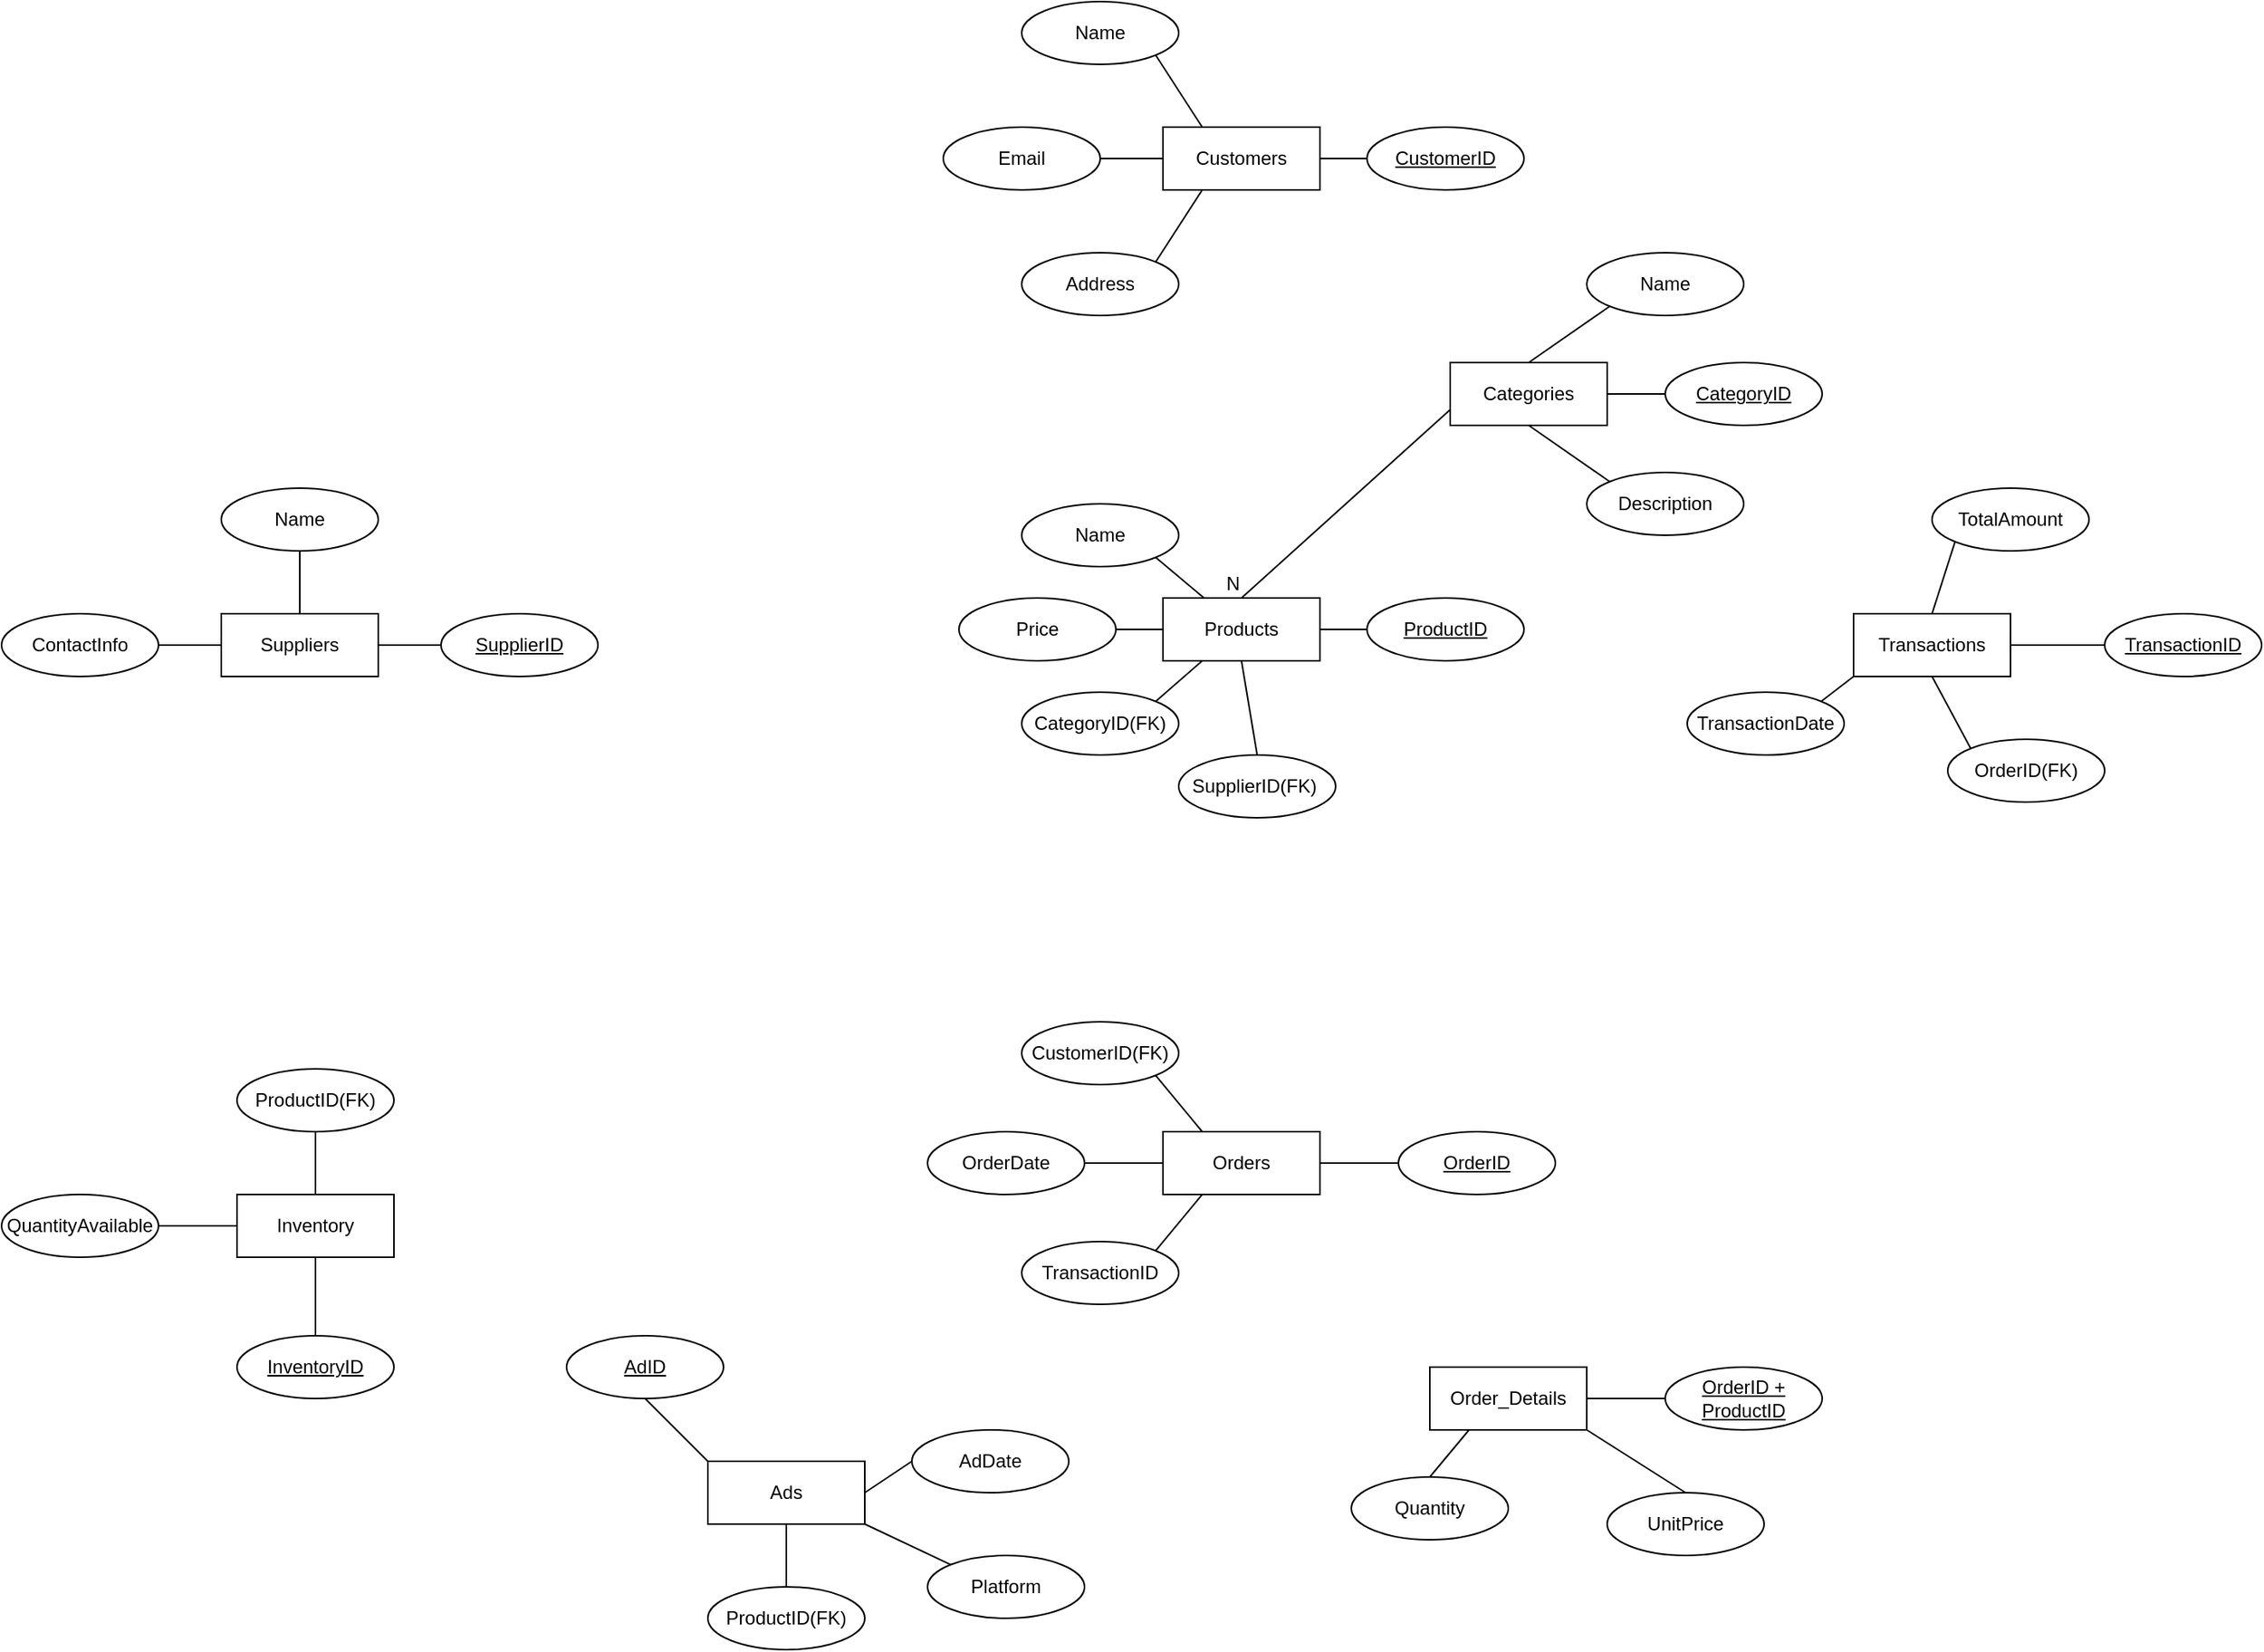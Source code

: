 <mxfile version="23.1.2" type="github">
  <diagram id="R2lEEEUBdFMjLlhIrx00" name="Page-1">
    <mxGraphModel dx="2417" dy="837" grid="1" gridSize="10" guides="1" tooltips="1" connect="1" arrows="1" fold="1" page="1" pageScale="1" pageWidth="827" pageHeight="1169" math="0" shadow="0" extFonts="Permanent Marker^https://fonts.googleapis.com/css?family=Permanent+Marker">
      <root>
        <mxCell id="0" />
        <mxCell id="1" parent="0" />
        <mxCell id="zfA8GvS_sk62KVz_93GT-23" value="Products" style="whiteSpace=wrap;html=1;align=center;" vertex="1" parent="1">
          <mxGeometry x="30" y="1060" width="100" height="40" as="geometry" />
        </mxCell>
        <mxCell id="zfA8GvS_sk62KVz_93GT-25" value="ProductID" style="ellipse;whiteSpace=wrap;html=1;align=center;fontStyle=4;" vertex="1" parent="1">
          <mxGeometry x="160" y="1060" width="100" height="40" as="geometry" />
        </mxCell>
        <mxCell id="zfA8GvS_sk62KVz_93GT-29" value="" style="endArrow=none;html=1;rounded=0;entryX=0;entryY=0.5;entryDx=0;entryDy=0;exitX=1;exitY=0.5;exitDx=0;exitDy=0;" edge="1" parent="1" source="zfA8GvS_sk62KVz_93GT-23" target="zfA8GvS_sk62KVz_93GT-25">
          <mxGeometry relative="1" as="geometry">
            <mxPoint x="50" y="1050" as="sourcePoint" />
            <mxPoint x="210" y="1050" as="targetPoint" />
          </mxGeometry>
        </mxCell>
        <mxCell id="zfA8GvS_sk62KVz_93GT-30" value="Name" style="ellipse;whiteSpace=wrap;html=1;align=center;" vertex="1" parent="1">
          <mxGeometry x="-60" y="1000" width="100" height="40" as="geometry" />
        </mxCell>
        <mxCell id="zfA8GvS_sk62KVz_93GT-31" value="Price" style="ellipse;whiteSpace=wrap;html=1;align=center;" vertex="1" parent="1">
          <mxGeometry x="-100" y="1060" width="100" height="40" as="geometry" />
        </mxCell>
        <mxCell id="zfA8GvS_sk62KVz_93GT-32" value="CategoryID(FK)" style="ellipse;whiteSpace=wrap;html=1;align=center;" vertex="1" parent="1">
          <mxGeometry x="-60" y="1120" width="100" height="40" as="geometry" />
        </mxCell>
        <mxCell id="zfA8GvS_sk62KVz_93GT-33" value="SupplierID(FK)&amp;nbsp;" style="ellipse;whiteSpace=wrap;html=1;align=center;" vertex="1" parent="1">
          <mxGeometry x="40" y="1160" width="100" height="40" as="geometry" />
        </mxCell>
        <mxCell id="zfA8GvS_sk62KVz_93GT-34" value="" style="endArrow=none;html=1;rounded=0;exitX=1;exitY=1;exitDx=0;exitDy=0;" edge="1" parent="1" source="zfA8GvS_sk62KVz_93GT-30" target="zfA8GvS_sk62KVz_93GT-23">
          <mxGeometry relative="1" as="geometry">
            <mxPoint x="50" y="1050" as="sourcePoint" />
            <mxPoint x="210" y="1050" as="targetPoint" />
          </mxGeometry>
        </mxCell>
        <mxCell id="zfA8GvS_sk62KVz_93GT-35" value="" style="endArrow=none;html=1;rounded=0;exitX=1;exitY=0.5;exitDx=0;exitDy=0;entryX=0;entryY=0.5;entryDx=0;entryDy=0;" edge="1" parent="1" source="zfA8GvS_sk62KVz_93GT-31" target="zfA8GvS_sk62KVz_93GT-23">
          <mxGeometry relative="1" as="geometry">
            <mxPoint x="60" y="1060" as="sourcePoint" />
            <mxPoint x="220" y="1060" as="targetPoint" />
          </mxGeometry>
        </mxCell>
        <mxCell id="zfA8GvS_sk62KVz_93GT-36" value="" style="endArrow=none;html=1;rounded=0;exitX=1;exitY=0;exitDx=0;exitDy=0;entryX=0.25;entryY=1;entryDx=0;entryDy=0;" edge="1" parent="1" source="zfA8GvS_sk62KVz_93GT-32" target="zfA8GvS_sk62KVz_93GT-23">
          <mxGeometry relative="1" as="geometry">
            <mxPoint x="70" y="1070" as="sourcePoint" />
            <mxPoint x="230" y="1070" as="targetPoint" />
          </mxGeometry>
        </mxCell>
        <mxCell id="zfA8GvS_sk62KVz_93GT-37" value="" style="endArrow=none;html=1;rounded=0;exitX=0.5;exitY=0;exitDx=0;exitDy=0;entryX=0.5;entryY=1;entryDx=0;entryDy=0;" edge="1" parent="1" source="zfA8GvS_sk62KVz_93GT-33" target="zfA8GvS_sk62KVz_93GT-23">
          <mxGeometry relative="1" as="geometry">
            <mxPoint x="80" y="1080" as="sourcePoint" />
            <mxPoint x="240" y="1080" as="targetPoint" />
          </mxGeometry>
        </mxCell>
        <mxCell id="zfA8GvS_sk62KVz_93GT-38" value="Customers" style="whiteSpace=wrap;html=1;align=center;" vertex="1" parent="1">
          <mxGeometry x="30" y="760" width="100" height="40" as="geometry" />
        </mxCell>
        <mxCell id="zfA8GvS_sk62KVz_93GT-39" value="CustomerID" style="ellipse;whiteSpace=wrap;html=1;align=center;fontStyle=4;" vertex="1" parent="1">
          <mxGeometry x="160" y="760" width="100" height="40" as="geometry" />
        </mxCell>
        <mxCell id="zfA8GvS_sk62KVz_93GT-40" value="Name" style="ellipse;whiteSpace=wrap;html=1;align=center;" vertex="1" parent="1">
          <mxGeometry x="-60" y="680" width="100" height="40" as="geometry" />
        </mxCell>
        <mxCell id="zfA8GvS_sk62KVz_93GT-41" value="Email" style="ellipse;whiteSpace=wrap;html=1;align=center;" vertex="1" parent="1">
          <mxGeometry x="-110" y="760" width="100" height="40" as="geometry" />
        </mxCell>
        <mxCell id="zfA8GvS_sk62KVz_93GT-42" value="Address" style="ellipse;whiteSpace=wrap;html=1;align=center;" vertex="1" parent="1">
          <mxGeometry x="-60" y="840" width="100" height="40" as="geometry" />
        </mxCell>
        <mxCell id="zfA8GvS_sk62KVz_93GT-43" value="" style="endArrow=none;html=1;rounded=0;exitX=1;exitY=0;exitDx=0;exitDy=0;entryX=0.25;entryY=1;entryDx=0;entryDy=0;" edge="1" parent="1" source="zfA8GvS_sk62KVz_93GT-42" target="zfA8GvS_sk62KVz_93GT-38">
          <mxGeometry relative="1" as="geometry">
            <mxPoint x="90" y="860.48" as="sourcePoint" />
            <mxPoint x="310" y="880" as="targetPoint" />
          </mxGeometry>
        </mxCell>
        <mxCell id="zfA8GvS_sk62KVz_93GT-44" value="" style="endArrow=none;html=1;rounded=0;exitX=1;exitY=0.5;exitDx=0;exitDy=0;entryX=0;entryY=0.5;entryDx=0;entryDy=0;" edge="1" parent="1" source="zfA8GvS_sk62KVz_93GT-41" target="zfA8GvS_sk62KVz_93GT-38">
          <mxGeometry relative="1" as="geometry">
            <mxPoint x="110" y="850" as="sourcePoint" />
            <mxPoint x="270" y="850" as="targetPoint" />
          </mxGeometry>
        </mxCell>
        <mxCell id="zfA8GvS_sk62KVz_93GT-45" value="" style="endArrow=none;html=1;rounded=0;exitX=1;exitY=1;exitDx=0;exitDy=0;entryX=0.25;entryY=0;entryDx=0;entryDy=0;" edge="1" parent="1" source="zfA8GvS_sk62KVz_93GT-40" target="zfA8GvS_sk62KVz_93GT-38">
          <mxGeometry relative="1" as="geometry">
            <mxPoint x="70" y="850" as="sourcePoint" />
            <mxPoint x="230" y="850" as="targetPoint" />
          </mxGeometry>
        </mxCell>
        <mxCell id="zfA8GvS_sk62KVz_93GT-46" value="" style="endArrow=none;html=1;rounded=0;entryX=0;entryY=0.5;entryDx=0;entryDy=0;exitX=1;exitY=0.5;exitDx=0;exitDy=0;" edge="1" parent="1" source="zfA8GvS_sk62KVz_93GT-38" target="zfA8GvS_sk62KVz_93GT-39">
          <mxGeometry relative="1" as="geometry">
            <mxPoint x="80" y="860" as="sourcePoint" />
            <mxPoint x="240" y="860" as="targetPoint" />
          </mxGeometry>
        </mxCell>
        <mxCell id="zfA8GvS_sk62KVz_93GT-47" value="Orders" style="whiteSpace=wrap;html=1;align=center;" vertex="1" parent="1">
          <mxGeometry x="30" y="1400" width="100" height="40" as="geometry" />
        </mxCell>
        <mxCell id="zfA8GvS_sk62KVz_93GT-48" value="OrderID" style="ellipse;whiteSpace=wrap;html=1;align=center;fontStyle=4;" vertex="1" parent="1">
          <mxGeometry x="180" y="1400" width="100" height="40" as="geometry" />
        </mxCell>
        <mxCell id="zfA8GvS_sk62KVz_93GT-49" value="CustomerID(FK)" style="ellipse;whiteSpace=wrap;html=1;align=center;" vertex="1" parent="1">
          <mxGeometry x="-60" y="1330" width="100" height="40" as="geometry" />
        </mxCell>
        <mxCell id="zfA8GvS_sk62KVz_93GT-50" value="OrderDate" style="ellipse;whiteSpace=wrap;html=1;align=center;" vertex="1" parent="1">
          <mxGeometry x="-120" y="1400" width="100" height="40" as="geometry" />
        </mxCell>
        <mxCell id="zfA8GvS_sk62KVz_93GT-51" value="TransactionID" style="ellipse;whiteSpace=wrap;html=1;align=center;" vertex="1" parent="1">
          <mxGeometry x="-60" y="1470" width="100" height="40" as="geometry" />
        </mxCell>
        <mxCell id="zfA8GvS_sk62KVz_93GT-52" value="" style="endArrow=none;html=1;rounded=0;entryX=0;entryY=0.5;entryDx=0;entryDy=0;exitX=1;exitY=0.5;exitDx=0;exitDy=0;" edge="1" parent="1" source="zfA8GvS_sk62KVz_93GT-50" target="zfA8GvS_sk62KVz_93GT-47">
          <mxGeometry relative="1" as="geometry">
            <mxPoint x="-30" y="1480" as="sourcePoint" />
            <mxPoint x="130" y="1480" as="targetPoint" />
          </mxGeometry>
        </mxCell>
        <mxCell id="zfA8GvS_sk62KVz_93GT-54" value="" style="endArrow=none;html=1;rounded=0;entryX=0.25;entryY=1;entryDx=0;entryDy=0;exitX=1;exitY=0;exitDx=0;exitDy=0;" edge="1" parent="1" source="zfA8GvS_sk62KVz_93GT-51" target="zfA8GvS_sk62KVz_93GT-47">
          <mxGeometry relative="1" as="geometry">
            <mxPoint x="-10" y="1430" as="sourcePoint" />
            <mxPoint x="40" y="1430" as="targetPoint" />
          </mxGeometry>
        </mxCell>
        <mxCell id="zfA8GvS_sk62KVz_93GT-55" value="" style="endArrow=none;html=1;rounded=0;entryX=0.25;entryY=0;entryDx=0;entryDy=0;exitX=1;exitY=1;exitDx=0;exitDy=0;" edge="1" parent="1" source="zfA8GvS_sk62KVz_93GT-49" target="zfA8GvS_sk62KVz_93GT-47">
          <mxGeometry relative="1" as="geometry">
            <mxPoint y="1440" as="sourcePoint" />
            <mxPoint x="50" y="1440" as="targetPoint" />
          </mxGeometry>
        </mxCell>
        <mxCell id="zfA8GvS_sk62KVz_93GT-56" value="" style="endArrow=none;html=1;rounded=0;entryX=1;entryY=0.5;entryDx=0;entryDy=0;exitX=0;exitY=0.5;exitDx=0;exitDy=0;" edge="1" parent="1" source="zfA8GvS_sk62KVz_93GT-48" target="zfA8GvS_sk62KVz_93GT-47">
          <mxGeometry relative="1" as="geometry">
            <mxPoint x="10" y="1450" as="sourcePoint" />
            <mxPoint x="60" y="1450" as="targetPoint" />
          </mxGeometry>
        </mxCell>
        <mxCell id="zfA8GvS_sk62KVz_93GT-57" value="Order_Details" style="whiteSpace=wrap;html=1;align=center;" vertex="1" parent="1">
          <mxGeometry x="200" y="1550" width="100" height="40" as="geometry" />
        </mxCell>
        <mxCell id="zfA8GvS_sk62KVz_93GT-58" value="OrderID + ProductID" style="ellipse;whiteSpace=wrap;html=1;align=center;fontStyle=4;" vertex="1" parent="1">
          <mxGeometry x="350" y="1550" width="100" height="40" as="geometry" />
        </mxCell>
        <mxCell id="zfA8GvS_sk62KVz_93GT-59" value="UnitPrice" style="ellipse;whiteSpace=wrap;html=1;align=center;" vertex="1" parent="1">
          <mxGeometry x="313" y="1630" width="100" height="40" as="geometry" />
        </mxCell>
        <mxCell id="zfA8GvS_sk62KVz_93GT-60" value="Quantity" style="ellipse;whiteSpace=wrap;html=1;align=center;" vertex="1" parent="1">
          <mxGeometry x="150" y="1620" width="100" height="40" as="geometry" />
        </mxCell>
        <mxCell id="zfA8GvS_sk62KVz_93GT-61" value="" style="endArrow=none;html=1;rounded=0;entryX=0.5;entryY=0;entryDx=0;entryDy=0;exitX=0.25;exitY=1;exitDx=0;exitDy=0;" edge="1" parent="1" source="zfA8GvS_sk62KVz_93GT-57" target="zfA8GvS_sk62KVz_93GT-60">
          <mxGeometry relative="1" as="geometry">
            <mxPoint x="20" y="1460" as="sourcePoint" />
            <mxPoint x="70" y="1460" as="targetPoint" />
          </mxGeometry>
        </mxCell>
        <mxCell id="zfA8GvS_sk62KVz_93GT-62" value="" style="endArrow=none;html=1;rounded=0;entryX=0;entryY=0.5;entryDx=0;entryDy=0;exitX=1;exitY=0.5;exitDx=0;exitDy=0;" edge="1" parent="1" source="zfA8GvS_sk62KVz_93GT-57" target="zfA8GvS_sk62KVz_93GT-58">
          <mxGeometry relative="1" as="geometry">
            <mxPoint x="30" y="1470" as="sourcePoint" />
            <mxPoint x="80" y="1470" as="targetPoint" />
          </mxGeometry>
        </mxCell>
        <mxCell id="zfA8GvS_sk62KVz_93GT-63" value="" style="endArrow=none;html=1;rounded=0;entryX=0.5;entryY=0;entryDx=0;entryDy=0;exitX=1;exitY=1;exitDx=0;exitDy=0;" edge="1" parent="1" source="zfA8GvS_sk62KVz_93GT-57" target="zfA8GvS_sk62KVz_93GT-59">
          <mxGeometry relative="1" as="geometry">
            <mxPoint x="40" y="1480" as="sourcePoint" />
            <mxPoint x="90" y="1480" as="targetPoint" />
          </mxGeometry>
        </mxCell>
        <mxCell id="zfA8GvS_sk62KVz_93GT-64" value="Transactions" style="whiteSpace=wrap;html=1;align=center;" vertex="1" parent="1">
          <mxGeometry x="470" y="1070" width="100" height="40" as="geometry" />
        </mxCell>
        <mxCell id="zfA8GvS_sk62KVz_93GT-65" value="TransactionID" style="ellipse;whiteSpace=wrap;html=1;align=center;fontStyle=4;" vertex="1" parent="1">
          <mxGeometry x="630" y="1070" width="100" height="40" as="geometry" />
        </mxCell>
        <mxCell id="zfA8GvS_sk62KVz_93GT-66" value="OrderID(FK)" style="ellipse;whiteSpace=wrap;html=1;align=center;" vertex="1" parent="1">
          <mxGeometry x="530" y="1150" width="100" height="40" as="geometry" />
        </mxCell>
        <mxCell id="zfA8GvS_sk62KVz_93GT-67" value="TransactionDate" style="ellipse;whiteSpace=wrap;html=1;align=center;" vertex="1" parent="1">
          <mxGeometry x="364" y="1120" width="100" height="40" as="geometry" />
        </mxCell>
        <mxCell id="zfA8GvS_sk62KVz_93GT-68" value="TotalAmount" style="ellipse;whiteSpace=wrap;html=1;align=center;" vertex="1" parent="1">
          <mxGeometry x="520" y="990" width="100" height="40" as="geometry" />
        </mxCell>
        <mxCell id="zfA8GvS_sk62KVz_93GT-69" value="" style="endArrow=none;html=1;rounded=0;exitX=0.5;exitY=1;exitDx=0;exitDy=0;entryX=0;entryY=0;entryDx=0;entryDy=0;" edge="1" parent="1" source="zfA8GvS_sk62KVz_93GT-64" target="zfA8GvS_sk62KVz_93GT-66">
          <mxGeometry relative="1" as="geometry">
            <mxPoint x="460" y="1140" as="sourcePoint" />
            <mxPoint x="620" y="1140" as="targetPoint" />
          </mxGeometry>
        </mxCell>
        <mxCell id="zfA8GvS_sk62KVz_93GT-71" value="" style="endArrow=none;html=1;rounded=0;exitX=1;exitY=0.5;exitDx=0;exitDy=0;entryX=0;entryY=0.5;entryDx=0;entryDy=0;" edge="1" parent="1" source="zfA8GvS_sk62KVz_93GT-64" target="zfA8GvS_sk62KVz_93GT-65">
          <mxGeometry relative="1" as="geometry">
            <mxPoint x="530" y="1120" as="sourcePoint" />
            <mxPoint x="555" y="1166" as="targetPoint" />
          </mxGeometry>
        </mxCell>
        <mxCell id="zfA8GvS_sk62KVz_93GT-72" value="" style="endArrow=none;html=1;rounded=0;exitX=1;exitY=0;exitDx=0;exitDy=0;entryX=0;entryY=1;entryDx=0;entryDy=0;" edge="1" parent="1" source="zfA8GvS_sk62KVz_93GT-67" target="zfA8GvS_sk62KVz_93GT-64">
          <mxGeometry relative="1" as="geometry">
            <mxPoint x="580" y="1100" as="sourcePoint" />
            <mxPoint x="640" y="1100" as="targetPoint" />
          </mxGeometry>
        </mxCell>
        <mxCell id="zfA8GvS_sk62KVz_93GT-73" value="" style="endArrow=none;html=1;rounded=0;exitX=0;exitY=1;exitDx=0;exitDy=0;entryX=0.5;entryY=0;entryDx=0;entryDy=0;" edge="1" parent="1" source="zfA8GvS_sk62KVz_93GT-68" target="zfA8GvS_sk62KVz_93GT-64">
          <mxGeometry relative="1" as="geometry">
            <mxPoint x="459" y="1136" as="sourcePoint" />
            <mxPoint x="480" y="1120" as="targetPoint" />
          </mxGeometry>
        </mxCell>
        <mxCell id="zfA8GvS_sk62KVz_93GT-74" value="Suppliers" style="whiteSpace=wrap;html=1;align=center;" vertex="1" parent="1">
          <mxGeometry x="-570" y="1070" width="100" height="40" as="geometry" />
        </mxCell>
        <mxCell id="zfA8GvS_sk62KVz_93GT-75" value="SupplierID" style="ellipse;whiteSpace=wrap;html=1;align=center;fontStyle=4;" vertex="1" parent="1">
          <mxGeometry x="-430" y="1070" width="100" height="40" as="geometry" />
        </mxCell>
        <mxCell id="zfA8GvS_sk62KVz_93GT-76" value="Name" style="ellipse;whiteSpace=wrap;html=1;align=center;" vertex="1" parent="1">
          <mxGeometry x="-570" y="990" width="100" height="40" as="geometry" />
        </mxCell>
        <mxCell id="zfA8GvS_sk62KVz_93GT-77" value="ContactInfo" style="ellipse;whiteSpace=wrap;html=1;align=center;" vertex="1" parent="1">
          <mxGeometry x="-710" y="1070" width="100" height="40" as="geometry" />
        </mxCell>
        <mxCell id="zfA8GvS_sk62KVz_93GT-78" value="" style="endArrow=none;html=1;rounded=0;entryX=0;entryY=0.5;entryDx=0;entryDy=0;exitX=1;exitY=0.5;exitDx=0;exitDy=0;" edge="1" parent="1" source="zfA8GvS_sk62KVz_93GT-77" target="zfA8GvS_sk62KVz_93GT-74">
          <mxGeometry relative="1" as="geometry">
            <mxPoint x="-610" y="1220" as="sourcePoint" />
            <mxPoint x="-450" y="1220" as="targetPoint" />
          </mxGeometry>
        </mxCell>
        <mxCell id="zfA8GvS_sk62KVz_93GT-79" value="" style="endArrow=none;html=1;rounded=0;entryX=0;entryY=0.5;entryDx=0;entryDy=0;exitX=1;exitY=0.5;exitDx=0;exitDy=0;" edge="1" parent="1" source="zfA8GvS_sk62KVz_93GT-74" target="zfA8GvS_sk62KVz_93GT-75">
          <mxGeometry relative="1" as="geometry">
            <mxPoint x="-600" y="1230" as="sourcePoint" />
            <mxPoint x="-440" y="1230" as="targetPoint" />
          </mxGeometry>
        </mxCell>
        <mxCell id="zfA8GvS_sk62KVz_93GT-80" value="" style="endArrow=none;html=1;rounded=0;exitX=0.5;exitY=1;exitDx=0;exitDy=0;" edge="1" parent="1" source="zfA8GvS_sk62KVz_93GT-76" target="zfA8GvS_sk62KVz_93GT-74">
          <mxGeometry relative="1" as="geometry">
            <mxPoint x="-590" y="1240" as="sourcePoint" />
            <mxPoint x="-430" y="1240" as="targetPoint" />
          </mxGeometry>
        </mxCell>
        <mxCell id="zfA8GvS_sk62KVz_93GT-81" value="Categories" style="whiteSpace=wrap;html=1;align=center;" vertex="1" parent="1">
          <mxGeometry x="213" y="910" width="100" height="40" as="geometry" />
        </mxCell>
        <mxCell id="zfA8GvS_sk62KVz_93GT-82" value="CategoryID" style="ellipse;whiteSpace=wrap;html=1;align=center;fontStyle=4;" vertex="1" parent="1">
          <mxGeometry x="350" y="910" width="100" height="40" as="geometry" />
        </mxCell>
        <mxCell id="zfA8GvS_sk62KVz_93GT-83" value="Description" style="ellipse;whiteSpace=wrap;html=1;align=center;" vertex="1" parent="1">
          <mxGeometry x="300" y="980" width="100" height="40" as="geometry" />
        </mxCell>
        <mxCell id="zfA8GvS_sk62KVz_93GT-84" value="Name" style="ellipse;whiteSpace=wrap;html=1;align=center;" vertex="1" parent="1">
          <mxGeometry x="300" y="840" width="100" height="40" as="geometry" />
        </mxCell>
        <mxCell id="zfA8GvS_sk62KVz_93GT-85" value="" style="endArrow=none;html=1;rounded=0;exitX=0;exitY=0;exitDx=0;exitDy=0;entryX=0.5;entryY=1;entryDx=0;entryDy=0;" edge="1" parent="1" source="zfA8GvS_sk62KVz_93GT-83" target="zfA8GvS_sk62KVz_93GT-81">
          <mxGeometry relative="1" as="geometry">
            <mxPoint x="20" y="940" as="sourcePoint" />
            <mxPoint x="100" y="940" as="targetPoint" />
          </mxGeometry>
        </mxCell>
        <mxCell id="zfA8GvS_sk62KVz_93GT-86" value="" style="endArrow=none;html=1;rounded=0;entryX=0;entryY=0.5;entryDx=0;entryDy=0;exitX=1;exitY=0.5;exitDx=0;exitDy=0;" edge="1" parent="1" source="zfA8GvS_sk62KVz_93GT-81" target="zfA8GvS_sk62KVz_93GT-82">
          <mxGeometry relative="1" as="geometry">
            <mxPoint x="320" y="930" as="sourcePoint" />
            <mxPoint x="110" y="950" as="targetPoint" />
          </mxGeometry>
        </mxCell>
        <mxCell id="zfA8GvS_sk62KVz_93GT-87" value="" style="endArrow=none;html=1;rounded=0;entryX=0;entryY=1;entryDx=0;entryDy=0;exitX=0.5;exitY=0;exitDx=0;exitDy=0;" edge="1" parent="1" source="zfA8GvS_sk62KVz_93GT-81" target="zfA8GvS_sk62KVz_93GT-84">
          <mxGeometry relative="1" as="geometry">
            <mxPoint x="40" y="960" as="sourcePoint" />
            <mxPoint x="120" y="960" as="targetPoint" />
          </mxGeometry>
        </mxCell>
        <mxCell id="zfA8GvS_sk62KVz_93GT-88" value="Inventory" style="whiteSpace=wrap;html=1;align=center;" vertex="1" parent="1">
          <mxGeometry x="-560" y="1440" width="100" height="40" as="geometry" />
        </mxCell>
        <mxCell id="zfA8GvS_sk62KVz_93GT-89" value="InventoryID" style="ellipse;whiteSpace=wrap;html=1;align=center;fontStyle=4;" vertex="1" parent="1">
          <mxGeometry x="-560" y="1530" width="100" height="40" as="geometry" />
        </mxCell>
        <mxCell id="zfA8GvS_sk62KVz_93GT-90" value="ProductID(FK)" style="ellipse;whiteSpace=wrap;html=1;align=center;" vertex="1" parent="1">
          <mxGeometry x="-560" y="1360" width="100" height="40" as="geometry" />
        </mxCell>
        <mxCell id="zfA8GvS_sk62KVz_93GT-91" value="QuantityAvailable" style="ellipse;whiteSpace=wrap;html=1;align=center;" vertex="1" parent="1">
          <mxGeometry x="-710" y="1440" width="100" height="40" as="geometry" />
        </mxCell>
        <mxCell id="zfA8GvS_sk62KVz_93GT-93" value="" style="endArrow=none;html=1;rounded=0;exitX=0.5;exitY=1;exitDx=0;exitDy=0;entryX=0.5;entryY=0;entryDx=0;entryDy=0;" edge="1" parent="1" source="zfA8GvS_sk62KVz_93GT-88" target="zfA8GvS_sk62KVz_93GT-89">
          <mxGeometry relative="1" as="geometry">
            <mxPoint x="-680" y="1550" as="sourcePoint" />
            <mxPoint x="-600" y="1600" as="targetPoint" />
          </mxGeometry>
        </mxCell>
        <mxCell id="zfA8GvS_sk62KVz_93GT-94" value="" style="endArrow=none;html=1;rounded=0;exitX=1;exitY=0.5;exitDx=0;exitDy=0;entryX=0;entryY=0.5;entryDx=0;entryDy=0;" edge="1" parent="1" source="zfA8GvS_sk62KVz_93GT-91" target="zfA8GvS_sk62KVz_93GT-88">
          <mxGeometry relative="1" as="geometry">
            <mxPoint x="-670" y="1560" as="sourcePoint" />
            <mxPoint x="-590" y="1610" as="targetPoint" />
          </mxGeometry>
        </mxCell>
        <mxCell id="zfA8GvS_sk62KVz_93GT-95" value="" style="endArrow=none;html=1;rounded=0;entryX=0.5;entryY=1;entryDx=0;entryDy=0;exitX=0.5;exitY=0;exitDx=0;exitDy=0;" edge="1" parent="1" source="zfA8GvS_sk62KVz_93GT-88" target="zfA8GvS_sk62KVz_93GT-90">
          <mxGeometry relative="1" as="geometry">
            <mxPoint x="-660" y="1570" as="sourcePoint" />
            <mxPoint x="-580" y="1620" as="targetPoint" />
          </mxGeometry>
        </mxCell>
        <mxCell id="zfA8GvS_sk62KVz_93GT-96" value="Ads" style="whiteSpace=wrap;html=1;align=center;" vertex="1" parent="1">
          <mxGeometry x="-260" y="1610" width="100" height="40" as="geometry" />
        </mxCell>
        <mxCell id="zfA8GvS_sk62KVz_93GT-97" value="AdID" style="ellipse;whiteSpace=wrap;html=1;align=center;fontStyle=4;" vertex="1" parent="1">
          <mxGeometry x="-350" y="1530" width="100" height="40" as="geometry" />
        </mxCell>
        <mxCell id="zfA8GvS_sk62KVz_93GT-98" value="ProductID(FK)" style="ellipse;whiteSpace=wrap;html=1;align=center;" vertex="1" parent="1">
          <mxGeometry x="-260" y="1690" width="100" height="40" as="geometry" />
        </mxCell>
        <mxCell id="zfA8GvS_sk62KVz_93GT-99" value="AdDate" style="ellipse;whiteSpace=wrap;html=1;align=center;" vertex="1" parent="1">
          <mxGeometry x="-130" y="1590" width="100" height="40" as="geometry" />
        </mxCell>
        <mxCell id="zfA8GvS_sk62KVz_93GT-100" value="Platform" style="ellipse;whiteSpace=wrap;html=1;align=center;" vertex="1" parent="1">
          <mxGeometry x="-120" y="1670" width="100" height="40" as="geometry" />
        </mxCell>
        <mxCell id="zfA8GvS_sk62KVz_93GT-101" value="" style="endArrow=none;html=1;rounded=0;exitX=1;exitY=0.5;exitDx=0;exitDy=0;entryX=0;entryY=0.5;entryDx=0;entryDy=0;" edge="1" parent="1" source="zfA8GvS_sk62KVz_93GT-96" target="zfA8GvS_sk62KVz_93GT-99">
          <mxGeometry relative="1" as="geometry">
            <mxPoint x="-80" y="1650" as="sourcePoint" />
            <mxPoint x="80" y="1650" as="targetPoint" />
          </mxGeometry>
        </mxCell>
        <mxCell id="zfA8GvS_sk62KVz_93GT-102" value="" style="endArrow=none;html=1;rounded=0;exitX=1;exitY=1;exitDx=0;exitDy=0;entryX=0;entryY=0;entryDx=0;entryDy=0;" edge="1" parent="1" source="zfA8GvS_sk62KVz_93GT-96" target="zfA8GvS_sk62KVz_93GT-100">
          <mxGeometry relative="1" as="geometry">
            <mxPoint x="-70" y="1660" as="sourcePoint" />
            <mxPoint x="90" y="1660" as="targetPoint" />
          </mxGeometry>
        </mxCell>
        <mxCell id="zfA8GvS_sk62KVz_93GT-103" value="" style="endArrow=none;html=1;rounded=0;exitX=0.5;exitY=0;exitDx=0;exitDy=0;entryX=0.5;entryY=1;entryDx=0;entryDy=0;" edge="1" parent="1" source="zfA8GvS_sk62KVz_93GT-98" target="zfA8GvS_sk62KVz_93GT-96">
          <mxGeometry relative="1" as="geometry">
            <mxPoint x="-60" y="1670" as="sourcePoint" />
            <mxPoint x="100" y="1670" as="targetPoint" />
          </mxGeometry>
        </mxCell>
        <mxCell id="zfA8GvS_sk62KVz_93GT-104" value="" style="endArrow=none;html=1;rounded=0;exitX=0;exitY=0;exitDx=0;exitDy=0;entryX=0.5;entryY=1;entryDx=0;entryDy=0;" edge="1" parent="1" source="zfA8GvS_sk62KVz_93GT-96" target="zfA8GvS_sk62KVz_93GT-97">
          <mxGeometry relative="1" as="geometry">
            <mxPoint x="-50" y="1680" as="sourcePoint" />
            <mxPoint x="110" y="1680" as="targetPoint" />
          </mxGeometry>
        </mxCell>
        <mxCell id="zfA8GvS_sk62KVz_93GT-106" value="" style="endArrow=none;html=1;rounded=0;entryX=0.5;entryY=0;entryDx=0;entryDy=0;exitX=0;exitY=0.75;exitDx=0;exitDy=0;" edge="1" parent="1" source="zfA8GvS_sk62KVz_93GT-81" target="zfA8GvS_sk62KVz_93GT-23">
          <mxGeometry relative="1" as="geometry">
            <mxPoint x="-250" y="1220" as="sourcePoint" />
            <mxPoint x="-90" y="1220" as="targetPoint" />
          </mxGeometry>
        </mxCell>
        <mxCell id="zfA8GvS_sk62KVz_93GT-107" value="N" style="resizable=0;html=1;whiteSpace=wrap;align=right;verticalAlign=bottom;" connectable="0" vertex="1" parent="zfA8GvS_sk62KVz_93GT-106">
          <mxGeometry x="1" relative="1" as="geometry" />
        </mxCell>
      </root>
    </mxGraphModel>
  </diagram>
</mxfile>
